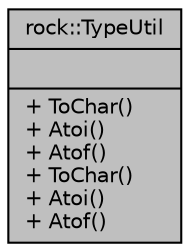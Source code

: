 digraph "rock::TypeUtil"
{
 // LATEX_PDF_SIZE
  edge [fontname="Helvetica",fontsize="10",labelfontname="Helvetica",labelfontsize="10"];
  node [fontname="Helvetica",fontsize="10",shape=record];
  Node1 [label="{rock::TypeUtil\n||+ ToChar()\l+ Atoi()\l+ Atof()\l+ ToChar()\l+ Atoi()\l+ Atof()\l}",height=0.2,width=0.4,color="black", fillcolor="grey75", style="filled", fontcolor="black",tooltip=" "];
}
